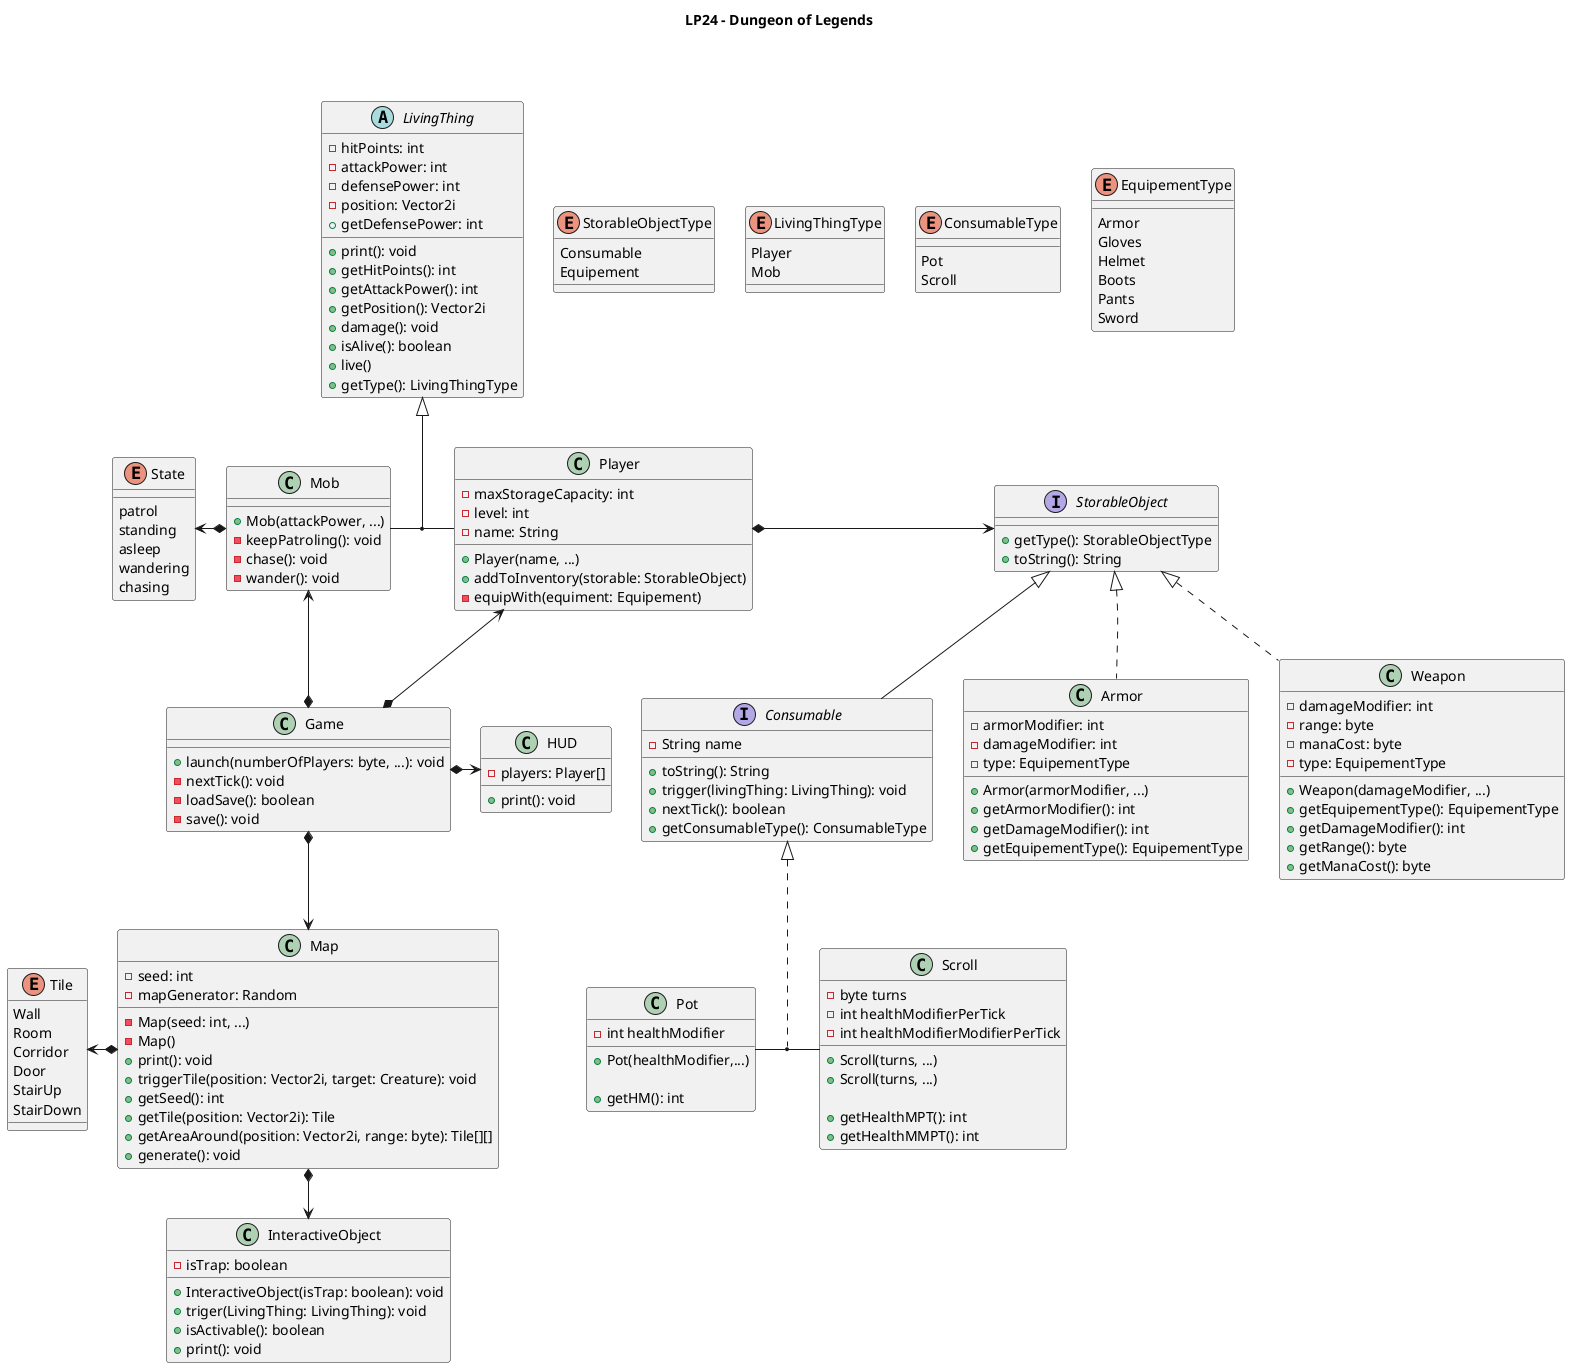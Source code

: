 @startuml
title LP24 - Dungeon of Legends
skinparam {
    nodesep 30
    ranksep 50
}

enum ConsumableType{
__
    Pot
    Scroll
}

enum EquipementType{
__
    Armor
    Gloves
    Helmet
    Boots
    Pants
    Sword
}

enum StorableObjectType{
    Consumable
    Equipement
}

enum LivingThingType{
    Player
    Mob
}

enum Tile{
    Wall
    Room
    Corridor
    Door
    StairUp
    StairDown
}

LivingThingType -[hidden]right- ConsumableType
ConsumableType -[hidden]left- StorableObjectType


interface StorableObject{
    + getType(): StorableObjectType
    + toString(): String
}


interface Consumable{
    - String name
    + toString(): String
    + trigger(livingThing: LivingThing): void
    + nextTick(): boolean
    + getConsumableType(): ConsumableType
}
StorableObject <|-- Consumable


class Armor{
    - armorModifier: int
    - damageModifier: int
    - type: EquipementType
    + Armor(armorModifier, ...)
    + getArmorModifier(): int
    + getDamageModifier(): int
    + getEquipementType(): EquipementType
}
Armor -[hidden]up-> StorableObject
Consumable -[hidden]right- Armor
StorableObject <|.. Armor

class Weapon{
    - damageModifier: int
    - range: byte
    - manaCost: byte
    - type: EquipementType
    + Weapon(damageModifier, ...)
    + getEquipementType(): EquipementType
    + getDamageModifier(): int
    + getRange(): byte
    + getManaCost(): byte
}
StorableObject <|.. Weapon

class Scroll{
    - byte turns
    - int healthModifierPerTick
    - int healthModifierModifierPerTick
    + Scroll(turns, ...)
    + Scroll(turns, ...)

    'For saving purposes
    + getHealthMPT(): int
    + getHealthMMPT(): int
}

class Pot{
    - int healthModifier
    + Pot(healthModifier,...)

    'For saving purposes
    + getHM(): int
}
Pot -[hidden]up-> Consumable
Scroll -[hidden]up-> Consumable
Pot -[hidden]right- Scroll
Consumable <|.. (Pot, Scroll)

abstract class LivingThing{
    - hitPoints: int
    - attackPower: int
    - defensePower: int
    - position: Vector2i
    + print(): void
    + getHitPoints(): int
    + getAttackPower(): int
    + getDefensePower: int
    + getPosition(): Vector2i
    + damage(): void
    + isAlive(): boolean
    + live()
    + getType(): LivingThingType
}

class Player{
    - maxStorageCapacity: int
    - level: int
    - name: String
    + Player(name, ...)
    + addToInventory(storable: StorableObject)
    - equipWith(equiment: Equipement)
}

Player *-right-> StorableObject
Player -[hidden]up-> LivingThing

class Mob{
    + Mob(attackPower, ...)
    - keepPatroling(): void
    - chase(): void
    - wander(): void
}
Mob *-left-> State
Mob -[hidden]right- Player
Mob -[hidden]up-> LivingThing
LivingThing <|-- (Mob, Player)

class Game{
    + launch(numberOfPlayers: byte, ...): void
    - nextTick(): void
    - loadSave(): boolean
    - save(): void
}
Game *-up-> Mob
Game *-up-> Player
Game *--> Map
Game *-> HUD

class Map{
    - seed: int
    - mapGenerator: Random
    - Map(seed: int, ...)
    - Map()
    + print(): void
    + triggerTile(position: Vector2i, target: Creature): void
    + getSeed(): int
    + getTile(position: Vector2i): Tile
    + getAreaAround(position: Vector2i, range: byte): Tile[][]
    + generate(): void
}
Map *--> InteractiveObject
Map *-left-> Tile

enum State{
__
    patrol
    standing
    asleep
    wandering
    chasing
}

class HUD{
    - players: Player[]
    + print(): void
}

class InteractiveObject{
    - isTrap: boolean
    + InteractiveObject(isTrap: boolean): void
    + triger(LivingThing: LivingThing): void
    + isActivable(): boolean
    + print(): void
}
@enduml
